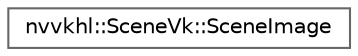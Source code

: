 digraph "Graphical Class Hierarchy"
{
 // LATEX_PDF_SIZE
  bgcolor="transparent";
  edge [fontname=Helvetica,fontsize=10,labelfontname=Helvetica,labelfontsize=10];
  node [fontname=Helvetica,fontsize=10,shape=box,height=0.2,width=0.4];
  rankdir="LR";
  Node0 [id="Node000000",label="nvvkhl::SceneVk::SceneImage",height=0.2,width=0.4,color="grey40", fillcolor="white", style="filled",URL="$structnvvkhl_1_1_scene_vk_1_1_scene_image.html",tooltip=" "];
}
